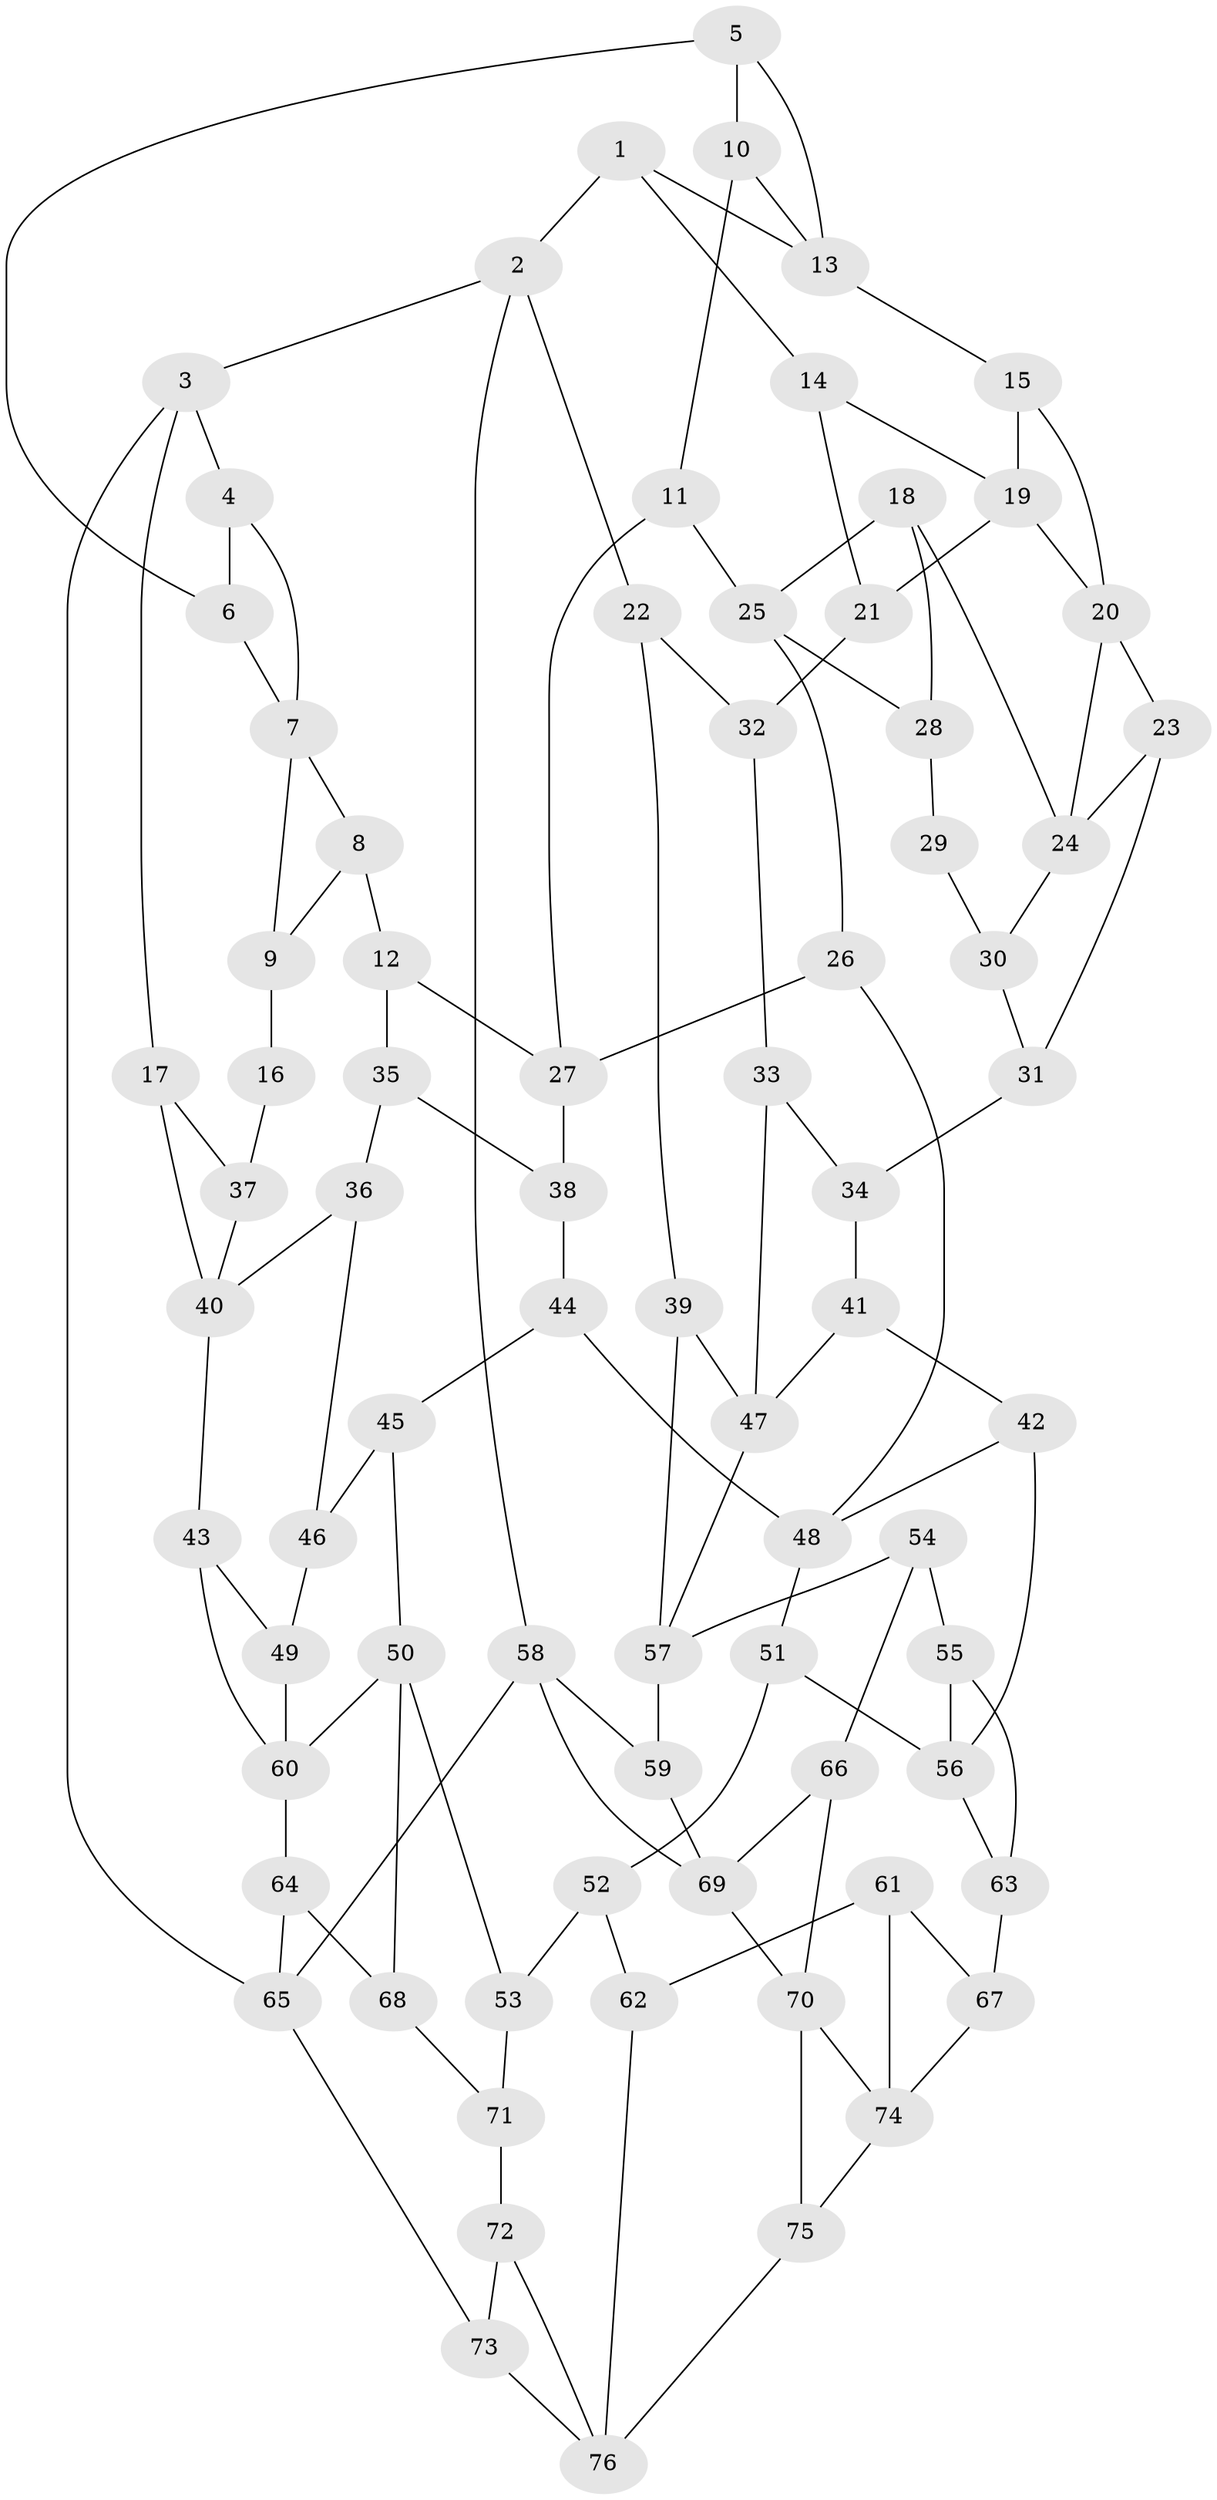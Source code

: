 // original degree distribution, {3: 0.018518518518518517, 4: 0.26851851851851855, 6: 0.25, 5: 0.46296296296296297}
// Generated by graph-tools (version 1.1) at 2025/38/03/04/25 23:38:29]
// undirected, 76 vertices, 124 edges
graph export_dot {
  node [color=gray90,style=filled];
  1;
  2;
  3;
  4;
  5;
  6;
  7;
  8;
  9;
  10;
  11;
  12;
  13;
  14;
  15;
  16;
  17;
  18;
  19;
  20;
  21;
  22;
  23;
  24;
  25;
  26;
  27;
  28;
  29;
  30;
  31;
  32;
  33;
  34;
  35;
  36;
  37;
  38;
  39;
  40;
  41;
  42;
  43;
  44;
  45;
  46;
  47;
  48;
  49;
  50;
  51;
  52;
  53;
  54;
  55;
  56;
  57;
  58;
  59;
  60;
  61;
  62;
  63;
  64;
  65;
  66;
  67;
  68;
  69;
  70;
  71;
  72;
  73;
  74;
  75;
  76;
  1 -- 2 [weight=1.0];
  1 -- 13 [weight=1.0];
  1 -- 14 [weight=1.0];
  2 -- 3 [weight=1.0];
  2 -- 22 [weight=1.0];
  2 -- 58 [weight=1.0];
  3 -- 4 [weight=1.0];
  3 -- 17 [weight=1.0];
  3 -- 65 [weight=1.0];
  4 -- 6 [weight=1.0];
  4 -- 7 [weight=1.0];
  5 -- 6 [weight=1.0];
  5 -- 10 [weight=1.0];
  5 -- 13 [weight=1.0];
  6 -- 7 [weight=1.0];
  7 -- 8 [weight=1.0];
  7 -- 9 [weight=1.0];
  8 -- 9 [weight=1.0];
  8 -- 12 [weight=1.0];
  9 -- 16 [weight=1.0];
  10 -- 11 [weight=1.0];
  10 -- 13 [weight=1.0];
  11 -- 25 [weight=1.0];
  11 -- 27 [weight=1.0];
  12 -- 27 [weight=1.0];
  12 -- 35 [weight=1.0];
  13 -- 15 [weight=1.0];
  14 -- 19 [weight=1.0];
  14 -- 21 [weight=1.0];
  15 -- 19 [weight=1.0];
  15 -- 20 [weight=1.0];
  16 -- 37 [weight=2.0];
  17 -- 37 [weight=1.0];
  17 -- 40 [weight=1.0];
  18 -- 24 [weight=1.0];
  18 -- 25 [weight=1.0];
  18 -- 28 [weight=1.0];
  19 -- 20 [weight=1.0];
  19 -- 21 [weight=1.0];
  20 -- 23 [weight=1.0];
  20 -- 24 [weight=1.0];
  21 -- 32 [weight=2.0];
  22 -- 32 [weight=1.0];
  22 -- 39 [weight=1.0];
  23 -- 24 [weight=1.0];
  23 -- 31 [weight=1.0];
  24 -- 30 [weight=1.0];
  25 -- 26 [weight=1.0];
  25 -- 28 [weight=1.0];
  26 -- 27 [weight=1.0];
  26 -- 48 [weight=1.0];
  27 -- 38 [weight=1.0];
  28 -- 29 [weight=2.0];
  29 -- 30 [weight=2.0];
  30 -- 31 [weight=1.0];
  31 -- 34 [weight=1.0];
  32 -- 33 [weight=1.0];
  33 -- 34 [weight=1.0];
  33 -- 47 [weight=1.0];
  34 -- 41 [weight=1.0];
  35 -- 36 [weight=1.0];
  35 -- 38 [weight=1.0];
  36 -- 40 [weight=1.0];
  36 -- 46 [weight=1.0];
  37 -- 40 [weight=1.0];
  38 -- 44 [weight=1.0];
  39 -- 47 [weight=1.0];
  39 -- 57 [weight=1.0];
  40 -- 43 [weight=1.0];
  41 -- 42 [weight=1.0];
  41 -- 47 [weight=1.0];
  42 -- 48 [weight=1.0];
  42 -- 56 [weight=1.0];
  43 -- 49 [weight=1.0];
  43 -- 60 [weight=1.0];
  44 -- 45 [weight=1.0];
  44 -- 48 [weight=1.0];
  45 -- 46 [weight=1.0];
  45 -- 50 [weight=1.0];
  46 -- 49 [weight=2.0];
  47 -- 57 [weight=1.0];
  48 -- 51 [weight=1.0];
  49 -- 60 [weight=1.0];
  50 -- 53 [weight=1.0];
  50 -- 60 [weight=1.0];
  50 -- 68 [weight=1.0];
  51 -- 52 [weight=1.0];
  51 -- 56 [weight=1.0];
  52 -- 53 [weight=1.0];
  52 -- 62 [weight=1.0];
  53 -- 71 [weight=1.0];
  54 -- 55 [weight=1.0];
  54 -- 57 [weight=1.0];
  54 -- 66 [weight=1.0];
  55 -- 56 [weight=1.0];
  55 -- 63 [weight=1.0];
  56 -- 63 [weight=1.0];
  57 -- 59 [weight=1.0];
  58 -- 59 [weight=1.0];
  58 -- 65 [weight=1.0];
  58 -- 69 [weight=1.0];
  59 -- 69 [weight=1.0];
  60 -- 64 [weight=1.0];
  61 -- 62 [weight=1.0];
  61 -- 67 [weight=1.0];
  61 -- 74 [weight=1.0];
  62 -- 76 [weight=1.0];
  63 -- 67 [weight=2.0];
  64 -- 65 [weight=1.0];
  64 -- 68 [weight=1.0];
  65 -- 73 [weight=1.0];
  66 -- 69 [weight=1.0];
  66 -- 70 [weight=1.0];
  67 -- 74 [weight=1.0];
  68 -- 71 [weight=1.0];
  69 -- 70 [weight=1.0];
  70 -- 74 [weight=1.0];
  70 -- 75 [weight=1.0];
  71 -- 72 [weight=2.0];
  72 -- 73 [weight=1.0];
  72 -- 76 [weight=1.0];
  73 -- 76 [weight=1.0];
  74 -- 75 [weight=1.0];
  75 -- 76 [weight=1.0];
}
